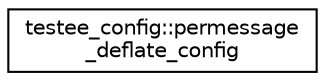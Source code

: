 digraph "Graphical Class Hierarchy"
{
  edge [fontname="Helvetica",fontsize="10",labelfontname="Helvetica",labelfontsize="10"];
  node [fontname="Helvetica",fontsize="10",shape=record];
  rankdir="LR";
  Node0 [label="testee_config::permessage\l_deflate_config",height=0.2,width=0.4,color="black", fillcolor="white", style="filled",URL="$structtestee__config_1_1permessage__deflate__config.html",tooltip="permessage_compress extension "];
}
